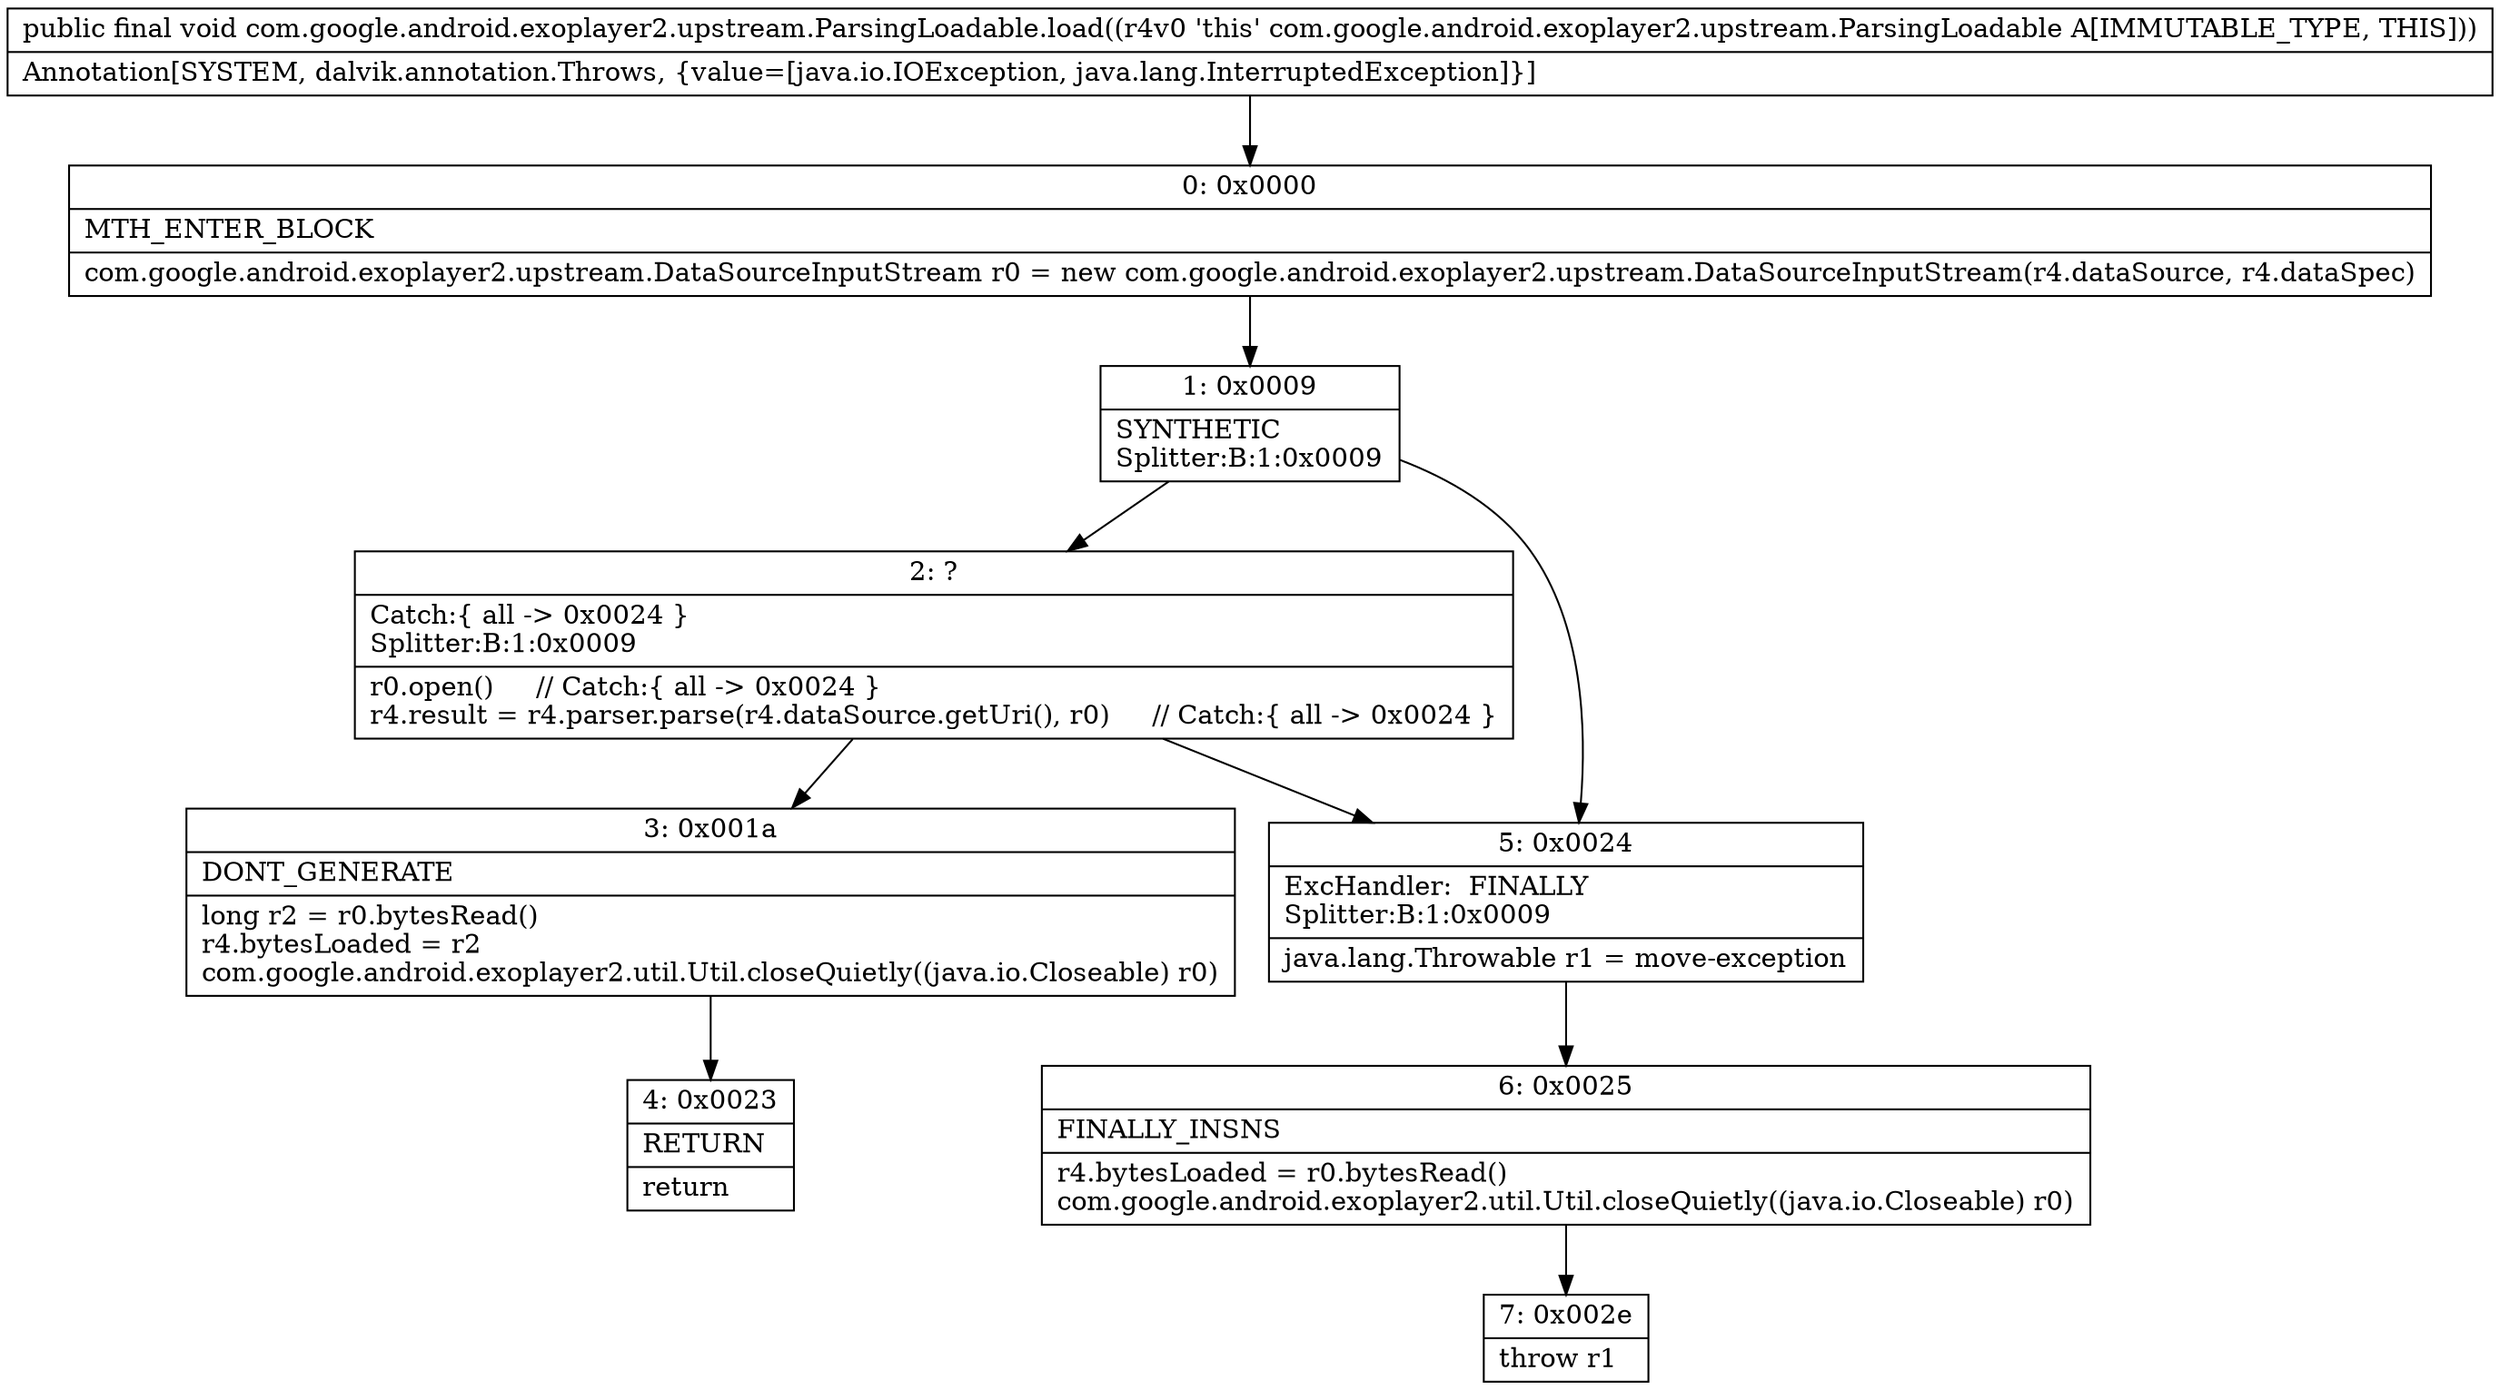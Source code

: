 digraph "CFG forcom.google.android.exoplayer2.upstream.ParsingLoadable.load()V" {
Node_0 [shape=record,label="{0\:\ 0x0000|MTH_ENTER_BLOCK\l|com.google.android.exoplayer2.upstream.DataSourceInputStream r0 = new com.google.android.exoplayer2.upstream.DataSourceInputStream(r4.dataSource, r4.dataSpec)\l}"];
Node_1 [shape=record,label="{1\:\ 0x0009|SYNTHETIC\lSplitter:B:1:0x0009\l}"];
Node_2 [shape=record,label="{2\:\ ?|Catch:\{ all \-\> 0x0024 \}\lSplitter:B:1:0x0009\l|r0.open()     \/\/ Catch:\{ all \-\> 0x0024 \}\lr4.result = r4.parser.parse(r4.dataSource.getUri(), r0)     \/\/ Catch:\{ all \-\> 0x0024 \}\l}"];
Node_3 [shape=record,label="{3\:\ 0x001a|DONT_GENERATE\l|long r2 = r0.bytesRead()\lr4.bytesLoaded = r2\lcom.google.android.exoplayer2.util.Util.closeQuietly((java.io.Closeable) r0)\l}"];
Node_4 [shape=record,label="{4\:\ 0x0023|RETURN\l|return\l}"];
Node_5 [shape=record,label="{5\:\ 0x0024|ExcHandler:  FINALLY\lSplitter:B:1:0x0009\l|java.lang.Throwable r1 = move\-exception\l}"];
Node_6 [shape=record,label="{6\:\ 0x0025|FINALLY_INSNS\l|r4.bytesLoaded = r0.bytesRead()\lcom.google.android.exoplayer2.util.Util.closeQuietly((java.io.Closeable) r0)\l}"];
Node_7 [shape=record,label="{7\:\ 0x002e|throw r1\l}"];
MethodNode[shape=record,label="{public final void com.google.android.exoplayer2.upstream.ParsingLoadable.load((r4v0 'this' com.google.android.exoplayer2.upstream.ParsingLoadable A[IMMUTABLE_TYPE, THIS]))  | Annotation[SYSTEM, dalvik.annotation.Throws, \{value=[java.io.IOException, java.lang.InterruptedException]\}]\l}"];
MethodNode -> Node_0;
Node_0 -> Node_1;
Node_1 -> Node_2;
Node_1 -> Node_5;
Node_2 -> Node_3;
Node_2 -> Node_5;
Node_3 -> Node_4;
Node_5 -> Node_6;
Node_6 -> Node_7;
}

